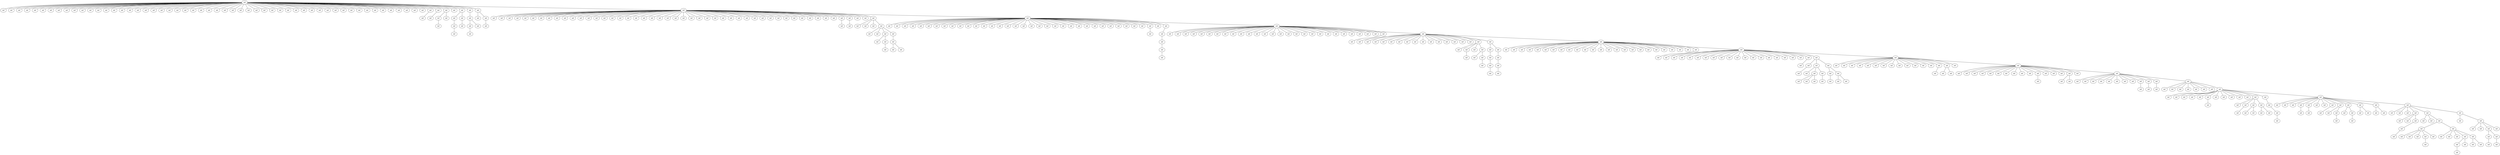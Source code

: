 graph X {
  354 [label="inf"];
  18 [label="inf"];
  26 [label="inf"];
  28 [label="inf"];
  34 [label="inf"];
  41 [label="inf"];
  47 [label="inf"];
  62 [label="inf"];
  81 [label="inf"];
  82 [label="inf"];
  91 [label="inf"];
  101 [label="inf"];
  112 [label="inf"];
  130 [label="inf"];
  137 [label="inf"];
  157 [label="inf"];
  162 [label="inf"];
  177 [label="inf"];
  178 [label="inf"];
  183 [label="inf"];
  187 [label="inf"];
  188 [label="inf"];
  197 [label="inf"];
  220 [label="inf"];
  224 [label="inf"];
  227 [label="inf"];
  228 [label="inf"];
  236 [label="inf"];
  249 [label="inf"];
  251 [label="inf"];
  253 [label="inf"];
  274 [label="inf"];
  283 [label="inf"];
  289 [label="inf"];
  296 [label="inf"];
  305 [label="inf"];
  310 [label="inf"];
  316 [label="inf"];
  321 [label="inf"];
  344 [label="inf"];
  346 [label="inf"];
  352 [label="inf"];
  362 [label="inf"];
  388 [label="inf"];
  394 [label="inf"];
  406 [label="inf"];
  420 [label="inf"];
  425 [label="inf"];
  426 [label="inf"];
  428 [label="inf"];
  441 [label="inf"];
  443 [label="inf"];
  448 [label="inf"];
  459 [label="inf"];
  460 [label="inf"];
  465 [label="inf"];
  467 [label="inf"];
  469 [label="inf"];
  471 [label="inf"];
  477 [label="inf"];
  480 [label="inf"];
  483 [label="inf"];
  486 [label="inf"];
  13 [label="inf"];
  21 [label="inf"];
  24 [label="inf"];
  38 [label="inf"];
  51 [label="inf"];
  66 [label="inf"];
  68 [label="inf"];
  72 [label="inf"];
  93 [label="inf"];
  97 [label="inf"];
  98 [label="inf"];
  102 [label="inf"];
  113 [label="inf"];
  132 [label="inf"];
  149 [label="inf"];
  156 [label="inf"];
  169 [label="inf"];
  172 [label="inf"];
  175 [label="inf"];
  201 [label="inf"];
  225 [label="inf"];
  252 [label="inf"];
  268 [label="inf"];
  270 [label="inf"];
  278 [label="inf"];
  281 [label="inf"];
  293 [label="inf"];
  302 [label="inf"];
  307 [label="inf"];
  323 [label="inf"];
  337 [label="inf"];
  340 [label="inf"];
  356 [label="inf"];
  363 [label="inf"];
  372 [label="inf"];
  383 [label="inf"];
  390 [label="inf"];
  399 [label="inf"];
  401 [label="inf"];
  402 [label="inf"];
  409 [label="inf"];
  415 [label="inf"];
  416 [label="inf"];
  431 [label="inf"];
  438 [label="inf"];
  439 [label="inf"];
  445 [label="inf"];
  449 [label="inf"];
  462 [label="inf"];
  481 [label="inf"];
  12 [label="inf"];
  40 [label="inf"];
  44 [label="inf"];
  49 [label="inf"];
  53 [label="inf"];
  64 [label="inf"];
  76 [label="inf"];
  94 [label="inf"];
  104 [label="inf"];
  115 [label="inf"];
  121 [label="inf"];
  122 [label="inf"];
  125 [label="inf"];
  127 [label="inf"];
  134 [label="inf"];
  163 [label="inf"];
  170 [label="inf"];
  189 [label="inf"];
  194 [label="inf"];
  204 [label="inf"];
  221 [label="inf"];
  233 [label="inf"];
  237 [label="inf"];
  245 [label="inf"];
  262 [label="inf"];
  300 [label="inf"];
  343 [label="inf"];
  345 [label="inf"];
  349 [label="inf"];
  366 [label="inf"];
  368 [label="inf"];
  375 [label="inf"];
  379 [label="inf"];
  397 [label="inf"];
  422 [label="inf"];
  440 [label="inf"];
  444 [label="inf"];
  8 [label="inf"];
  9 [label="inf"];
  35 [label="inf"];
  63 [label="inf"];
  95 [label="inf"];
  103 [label="inf"];
  108 [label="inf"];
  114 [label="inf"];
  164 [label="inf"];
  168 [label="inf"];
  173 [label="inf"];
  214 [label="inf"];
  216 [label="inf"];
  219 [label="inf"];
  222 [label="inf"];
  238 [label="inf"];
  240 [label="inf"];
  244 [label="inf"];
  254 [label="inf"];
  265 [label="inf"];
  269 [label="inf"];
  280 [label="inf"];
  303 [label="inf"];
  326 [label="inf"];
  334 [label="inf"];
  338 [label="inf"];
  369 [label="inf"];
  410 [label="inf"];
  430 [label="inf"];
  10 [label="inf"];
  77 [label="inf"];
  78 [label="inf"];
  86 [label="inf"];
  110 [label="inf"];
  124 [label="inf"];
  154 [label="inf"];
  215 [label="inf"];
  226 [label="inf"];
  241 [label="inf"];
  271 [label="inf"];
  275 [label="inf"];
  333 [label="inf"];
  355 [label="inf"];
  381 [label="inf"];
  418 [label="inf"];
  421 [label="inf"];
  424 [label="inf"];
  32 [label="inf"];
  50 [label="inf"];
  61 [label="inf"];
  88 [label="inf"];
  99 [label="inf"];
  109 [label="inf"];
  138 [label="inf"];
  141 [label="inf"];
  145 [label="inf"];
  147 [label="inf"];
  153 [label="inf"];
  159 [label="inf"];
  171 [label="inf"];
  176 [label="inf"];
  193 [label="inf"];
  200 [label="inf"];
  207 [label="inf"];
  231 [label="inf"];
  266 [label="inf"];
  279 [label="inf"];
  286 [label="inf"];
  312 [label="inf"];
  330 [label="inf"];
  364 [label="inf"];
  365 [label="inf"];
  387 [label="inf"];
  7 [label="inf"];
  16 [label="inf"];
  27 [label="inf"];
  39 [label="inf"];
  73 [label="inf"];
  116 [label="inf"];
  118 [label="inf"];
  123 [label="inf"];
  135 [label="inf"];
  148 [label="inf"];
  185 [label="inf"];
  234 [label="inf"];
  255 [label="inf"];
  260 [label="inf"];
  288 [label="inf"];
  306 [label="inf"];
  324 [label="inf"];
  347 [label="inf"];
  360 [label="inf"];
  384 [label="inf"];
  386 [label="inf"];
  3 [label="inf"];
  19 [label="inf"];
  29 [label="inf"];
  89 [label="inf"];
  152 [label="inf"];
  155 [label="inf"];
  208 [label="inf"];
  229 [label="inf"];
  246 [label="inf"];
  257 [label="inf"];
  277 [label="inf"];
  292 [label="inf"];
  319 [label="inf"];
  327 [label="inf"];
  328 [label="inf"];
  331 [label="inf"];
  367 [label="inf"];
  23 [label="inf"];
  33 [label="inf"];
  57 [label="inf"];
  84 [label="inf"];
  100 [label="inf"];
  150 [label="inf"];
  151 [label="inf"];
  165 [label="inf"];
  198 [label="inf"];
  202 [label="inf"];
  209 [label="inf"];
  223 [label="inf"];
  282 [label="inf"];
  284 [label="inf"];
  308 [label="inf"];
  309 [label="inf"];
  358 [label="inf"];
  4 [label="inf"];
  69 [label="inf"];
  85 [label="inf"];
  119 [label="inf"];
  126 [label="inf"];
  232 [label="inf"];
  285 [label="inf"];
  294 [label="inf"];
  301 [label="inf"];
  304 [label="inf"];
  311 [label="inf"];
  342 [label="inf"];
  14 [label="inf"];
  90 [label="inf"];
  181 [label="inf"];
  192 [label="inf"];
  196 [label="inf"];
  259 [label="inf"];
  261 [label="inf"];
  322 [label="inf"];
  6 [label="inf"];
  43 [label="inf"];
  48 [label="inf"];
  117 [label="inf"];
  158 [label="inf"];
  195 [label="inf"];
  210 [label="inf"];
  239 [label="inf"];
  243 [label="inf"];
  248 [label="inf"];
  263 [label="inf"];
  290 [label="inf"];
  297 [label="inf"];
  314 [label="inf"];
  70 [label="inf"];
  83 [label="inf"];
  128 [label="inf"];
  133 [label="inf"];
  146 [label="inf"];
  179 [label="inf"];
  180 [label="inf"];
  199 [label="inf"];
  217 [label="inf"];
  242 [label="inf"];
  247 [label="inf"];
  258 [label="inf"];
  273 [label="inf"];
  5 [label="inf"];
  25 [label="inf"];
  71 [label="inf"];
  186 [label="inf"];
  191 [label="inf"];
  205 [label="inf"];
  20 [label="inf"];
  80 [label="inf"];
  56 [label="inf"];
  59 [label="inf"];
  60 [label="inf"];
  74 [label="inf"];
  11 [label="inf"];
  15 [label="inf"];
  1 [label="inf"];
  0 [label="inf"];
  42 [label="inf"];
  96 [label="inf"];
  144 [label="inf"];
  92 [label="inf"];
  139 [label="inf"];
  22 [label="inf"];
  37 [label="inf"];
  45 [label="inf"];
  58 [label="inf"];
  129 [label="inf"];
  2 [label="inf"];
  87 [label="inf"];
  31 [label="inf"];
  36 [label="inf"];
  17 [label="inf"];
  30 [label="inf"];
  46 [label="inf"];
  55 [label="inf"];
  67 [label="inf"];
  79 [label="inf"];
  52 [label="inf"];
  54 [label="inf"];
  105 [label="inf"];
  143 [label="inf"];
  142 [label="inf"];
  106 [label="inf"];
  111 [label="inf"];
  230 [label="inf"];
  75 [label="inf"];
  160 [label="inf"];
  107 [label="inf"];
  213 [label="inf"];
  166 [label="inf"];
  167 [label="inf"];
  203 [label="inf"];
  140 [label="inf"];
  131 [label="inf"];
  136 [label="inf"];
  65 [label="inf"];
  256 [label="inf"];
  250 [label="inf"];
  235 [label="inf"];
  120 [label="inf"];
  267 [label="inf"];
  276 [label="inf"];
  287 [label="inf"];
  190 [label="inf"];
  212 [label="inf"];
  161 [label="inf"];
  182 [label="inf"];
  211 [label="inf"];
  184 [label="inf"];
  295 [label="inf"];
  264 [label="inf"];
  218 [label="inf"];
  174 [label="inf"];
  272 [label="inf"];
  206 [label="inf"];
  291 [label="inf"];
  325 [label="inf"];
  313 [label="inf"];
  341 [label="inf"];
  376 [label="inf"];
  380 [label="inf"];
  335 [label="inf"];
  353 [label="inf"];
  329 [label="inf"];
  350 [label="inf"];
  315 [label="inf"];
  336 [label="inf"];
  361 [label="inf"];
  374 [label="inf"];
  317 [label="inf"];
  299 [label="inf"];
  332 [label="inf"];
  348 [label="inf"];
  318 [label="inf"];
  298 [label="inf"];
  339 [label="inf"];
  382 [label="inf"];
  413 [label="inf"];
  404 [label="inf"];
  373 [label="inf"];
  320 [label="inf"];
  377 [label="inf"];
  359 [label="inf"];
  351 [label="inf"];
  357 [label="inf"];
  393 [label="inf"];
  407 [label="inf"];
  411 [label="inf"];
  371 [label="inf"];
  391 [label="inf"];
  385 [label="inf"];
  378 [label="inf"];
  398 [label="inf"];
  434 [label="inf"];
  419 [label="inf"];
  417 [label="inf"];
  408 [label="inf"];
  395 [label="inf"];
  396 [label="inf"];
  427 [label="inf"];
  451 [label="inf"];
  452 [label="inf"];
  392 [label="inf"];
  400 [label="inf"];
  436 [label="inf"];
  450 [label="inf"];
  405 [label="inf"];
  370 [label="inf"];
  403 [label="inf"];
  412 [label="inf"];
  429 [label="inf"];
  389 [label="inf"];
  437 [label="inf"];
  432 [label="inf"];
  433 [label="inf"];
  466 [label="inf"];
  453 [label="inf"];
  454 [label="inf"];
  423 [label="inf"];
  442 [label="inf"];
  414 [label="inf"];
  464 [label="inf"];
  474 [label="inf"];
  455 [label="inf"];
  458 [label="inf"];
  435 [label="inf"];
  456 [label="inf"];
  463 [label="inf"];
  446 [label="inf"];
  447 [label="inf"];
  461 [label="inf"];
  354 -- 18;
  354 -- 26;
  354 -- 28;
  354 -- 34;
  354 -- 41;
  354 -- 47;
  354 -- 62;
  354 -- 81;
  354 -- 82;
  354 -- 91;
  354 -- 101;
  354 -- 112;
  354 -- 130;
  354 -- 137;
  354 -- 157;
  354 -- 162;
  354 -- 177;
  354 -- 178;
  354 -- 183;
  354 -- 187;
  354 -- 188;
  354 -- 197;
  354 -- 220;
  354 -- 224;
  354 -- 227;
  354 -- 228;
  354 -- 236;
  354 -- 249;
  354 -- 251;
  354 -- 253;
  354 -- 274;
  354 -- 283;
  354 -- 289;
  354 -- 296;
  354 -- 305;
  354 -- 310;
  354 -- 316;
  354 -- 321;
  354 -- 344;
  354 -- 346;
  354 -- 352;
  354 -- 362;
  354 -- 388;
  354 -- 394;
  354 -- 406;
  354 -- 420;
  354 -- 425;
  354 -- 426;
  354 -- 428;
  354 -- 441;
  354 -- 443;
  354 -- 448;
  354 -- 459;
  354 -- 460;
  354 -- 465;
  354 -- 467;
  354 -- 469;
  354 -- 471;
  354 -- 477;
  354 -- 480;
  354 -- 483;
  354 -- 486;
  486 -- 13;
  486 -- 21;
  486 -- 24;
  486 -- 38;
  486 -- 51;
  486 -- 66;
  486 -- 68;
  486 -- 72;
  486 -- 93;
  486 -- 97;
  486 -- 98;
  486 -- 102;
  486 -- 113;
  486 -- 132;
  486 -- 149;
  486 -- 156;
  486 -- 169;
  486 -- 172;
  486 -- 175;
  486 -- 201;
  486 -- 225;
  486 -- 252;
  486 -- 268;
  486 -- 270;
  486 -- 278;
  486 -- 281;
  486 -- 293;
  486 -- 302;
  486 -- 307;
  486 -- 323;
  486 -- 337;
  486 -- 340;
  486 -- 356;
  486 -- 363;
  486 -- 372;
  486 -- 383;
  486 -- 390;
  486 -- 399;
  486 -- 401;
  486 -- 402;
  486 -- 409;
  486 -- 415;
  486 -- 416;
  486 -- 431;
  486 -- 438;
  486 -- 439;
  486 -- 445;
  486 -- 449;
  486 -- 462;
  486 -- 481;
  481 -- 12;
  481 -- 40;
  481 -- 44;
  481 -- 49;
  481 -- 53;
  481 -- 64;
  481 -- 76;
  481 -- 94;
  481 -- 104;
  481 -- 115;
  481 -- 121;
  481 -- 122;
  481 -- 125;
  481 -- 127;
  481 -- 134;
  481 -- 163;
  481 -- 170;
  481 -- 189;
  481 -- 194;
  481 -- 204;
  481 -- 221;
  481 -- 233;
  481 -- 237;
  481 -- 245;
  481 -- 262;
  481 -- 300;
  481 -- 343;
  481 -- 345;
  481 -- 349;
  481 -- 366;
  481 -- 368;
  481 -- 375;
  481 -- 379;
  481 -- 397;
  481 -- 422;
  481 -- 440;
  481 -- 444;
  444 -- 8;
  444 -- 9;
  444 -- 35;
  444 -- 63;
  444 -- 95;
  444 -- 103;
  444 -- 108;
  444 -- 114;
  444 -- 164;
  444 -- 168;
  444 -- 173;
  444 -- 214;
  444 -- 216;
  444 -- 219;
  444 -- 222;
  444 -- 238;
  444 -- 240;
  444 -- 244;
  444 -- 254;
  444 -- 265;
  444 -- 269;
  444 -- 280;
  444 -- 303;
  444 -- 326;
  444 -- 334;
  444 -- 338;
  444 -- 369;
  444 -- 410;
  444 -- 430;
  430 -- 10;
  430 -- 77;
  430 -- 78;
  430 -- 86;
  430 -- 110;
  430 -- 124;
  430 -- 154;
  430 -- 215;
  430 -- 226;
  430 -- 241;
  430 -- 271;
  430 -- 275;
  430 -- 333;
  430 -- 355;
  430 -- 381;
  430 -- 418;
  430 -- 421;
  430 -- 424;
  424 -- 32;
  424 -- 50;
  424 -- 61;
  424 -- 88;
  424 -- 99;
  424 -- 109;
  424 -- 138;
  424 -- 141;
  424 -- 145;
  424 -- 147;
  424 -- 153;
  424 -- 159;
  424 -- 171;
  424 -- 176;
  424 -- 193;
  424 -- 200;
  424 -- 207;
  424 -- 231;
  424 -- 266;
  424 -- 279;
  424 -- 286;
  424 -- 312;
  424 -- 330;
  424 -- 364;
  424 -- 365;
  424 -- 387;
  387 -- 7;
  387 -- 16;
  387 -- 27;
  387 -- 39;
  387 -- 73;
  387 -- 116;
  387 -- 118;
  387 -- 123;
  387 -- 135;
  387 -- 148;
  387 -- 185;
  387 -- 234;
  387 -- 255;
  387 -- 260;
  387 -- 288;
  387 -- 306;
  387 -- 324;
  387 -- 347;
  387 -- 360;
  387 -- 384;
  387 -- 386;
  386 -- 3;
  386 -- 19;
  386 -- 29;
  386 -- 89;
  386 -- 152;
  386 -- 155;
  386 -- 208;
  386 -- 229;
  386 -- 246;
  386 -- 257;
  386 -- 277;
  386 -- 292;
  386 -- 319;
  386 -- 327;
  386 -- 328;
  386 -- 331;
  386 -- 367;
  367 -- 23;
  367 -- 33;
  367 -- 57;
  367 -- 84;
  367 -- 100;
  367 -- 150;
  367 -- 151;
  367 -- 165;
  367 -- 198;
  367 -- 202;
  367 -- 209;
  367 -- 223;
  367 -- 282;
  367 -- 284;
  367 -- 308;
  367 -- 309;
  367 -- 358;
  358 -- 4;
  358 -- 69;
  358 -- 85;
  358 -- 119;
  358 -- 126;
  358 -- 232;
  358 -- 285;
  358 -- 294;
  358 -- 301;
  358 -- 304;
  358 -- 311;
  358 -- 342;
  342 -- 14;
  342 -- 90;
  342 -- 181;
  342 -- 192;
  342 -- 196;
  342 -- 259;
  342 -- 261;
  342 -- 322;
  322 -- 6;
  322 -- 43;
  322 -- 48;
  322 -- 117;
  322 -- 158;
  322 -- 195;
  322 -- 210;
  322 -- 239;
  322 -- 243;
  322 -- 248;
  322 -- 263;
  322 -- 290;
  322 -- 297;
  322 -- 314;
  314 -- 70;
  314 -- 83;
  314 -- 128;
  314 -- 133;
  314 -- 146;
  314 -- 179;
  314 -- 180;
  314 -- 199;
  314 -- 217;
  314 -- 242;
  314 -- 247;
  314 -- 258;
  314 -- 273;
  273 -- 5;
  273 -- 25;
  273 -- 71;
  273 -- 186;
  273 -- 191;
  273 -- 205;
  205 -- 20;
  205 -- 80;
  80 -- 56;
  80 -- 59;
  80 -- 60;
  80 -- 74;
  60 -- 11;
  60 -- 15;
  15 -- 1;
  11 -- 0;
  191 -- 42;
  191 -- 96;
  191 -- 144;
  144 -- 92;
  144 -- 139;
  139 -- 22;
  139 -- 37;
  139 -- 45;
  139 -- 58;
  139 -- 129;
  129 -- 2;
  129 -- 87;
  58 -- 31;
  58 -- 36;
  31 -- 17;
  92 -- 30;
  92 -- 46;
  92 -- 55;
  92 -- 67;
  92 -- 79;
  67 -- 52;
  186 -- 54;
  186 -- 105;
  186 -- 143;
  143 -- 142;
  142 -- 106;
  258 -- 111;
  258 -- 230;
  247 -- 75;
  247 -- 160;
  242 -- 107;
  242 -- 213;
  213 -- 166;
  217 -- 167;
  217 -- 203;
  203 -- 140;
  199 -- 131;
  146 -- 136;
  133 -- 65;
  297 -- 256;
  256 -- 250;
  250 -- 235;
  290 -- 120;
  290 -- 267;
  290 -- 276;
  290 -- 287;
  287 -- 190;
  287 -- 212;
  276 -- 161;
  276 -- 182;
  267 -- 211;
  195 -- 184;
  311 -- 295;
  304 -- 264;
  301 -- 218;
  308 -- 174;
  308 -- 272;
  209 -- 206;
  328 -- 291;
  328 -- 325;
  327 -- 313;
  384 -- 341;
  384 -- 376;
  384 -- 380;
  380 -- 335;
  380 -- 353;
  353 -- 329;
  353 -- 350;
  335 -- 315;
  376 -- 336;
  376 -- 361;
  376 -- 374;
  374 -- 317;
  361 -- 299;
  361 -- 332;
  361 -- 348;
  341 -- 318;
  360 -- 298;
  365 -- 339;
  421 -- 382;
  421 -- 413;
  413 -- 404;
  404 -- 373;
  373 -- 320;
  382 -- 377;
  377 -- 359;
  359 -- 351;
  418 -- 357;
  418 -- 393;
  418 -- 407;
  418 -- 411;
  411 -- 371;
  411 -- 391;
  391 -- 385;
  393 -- 378;
  410 -- 398;
  440 -- 434;
  434 -- 419;
  419 -- 417;
  417 -- 408;
  397 -- 395;
  462 -- 396;
  462 -- 427;
  462 -- 451;
  462 -- 452;
  452 -- 392;
  452 -- 400;
  452 -- 436;
  452 -- 450;
  450 -- 405;
  405 -- 370;
  405 -- 403;
  436 -- 412;
  436 -- 429;
  429 -- 389;
  439 -- 437;
  438 -- 432;
  483 -- 433;
  483 -- 466;
  466 -- 453;
  480 -- 454;
  454 -- 423;
  454 -- 442;
  423 -- 414;
  477 -- 464;
  477 -- 474;
  474 -- 455;
  464 -- 458;
  458 -- 435;
  469 -- 456;
  469 -- 463;
  456 -- 446;
  467 -- 447;
  465 -- 461;
}
